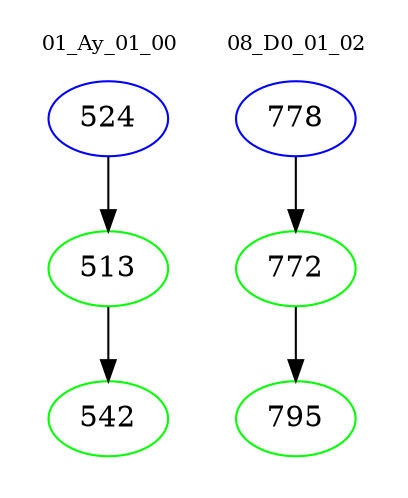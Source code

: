 digraph{
subgraph cluster_0 {
color = white
label = "01_Ay_01_00";
fontsize=10;
T0_524 [label="524", color="blue"]
T0_524 -> T0_513 [color="black"]
T0_513 [label="513", color="green"]
T0_513 -> T0_542 [color="black"]
T0_542 [label="542", color="green"]
}
subgraph cluster_1 {
color = white
label = "08_D0_01_02";
fontsize=10;
T1_778 [label="778", color="blue"]
T1_778 -> T1_772 [color="black"]
T1_772 [label="772", color="green"]
T1_772 -> T1_795 [color="black"]
T1_795 [label="795", color="green"]
}
}
